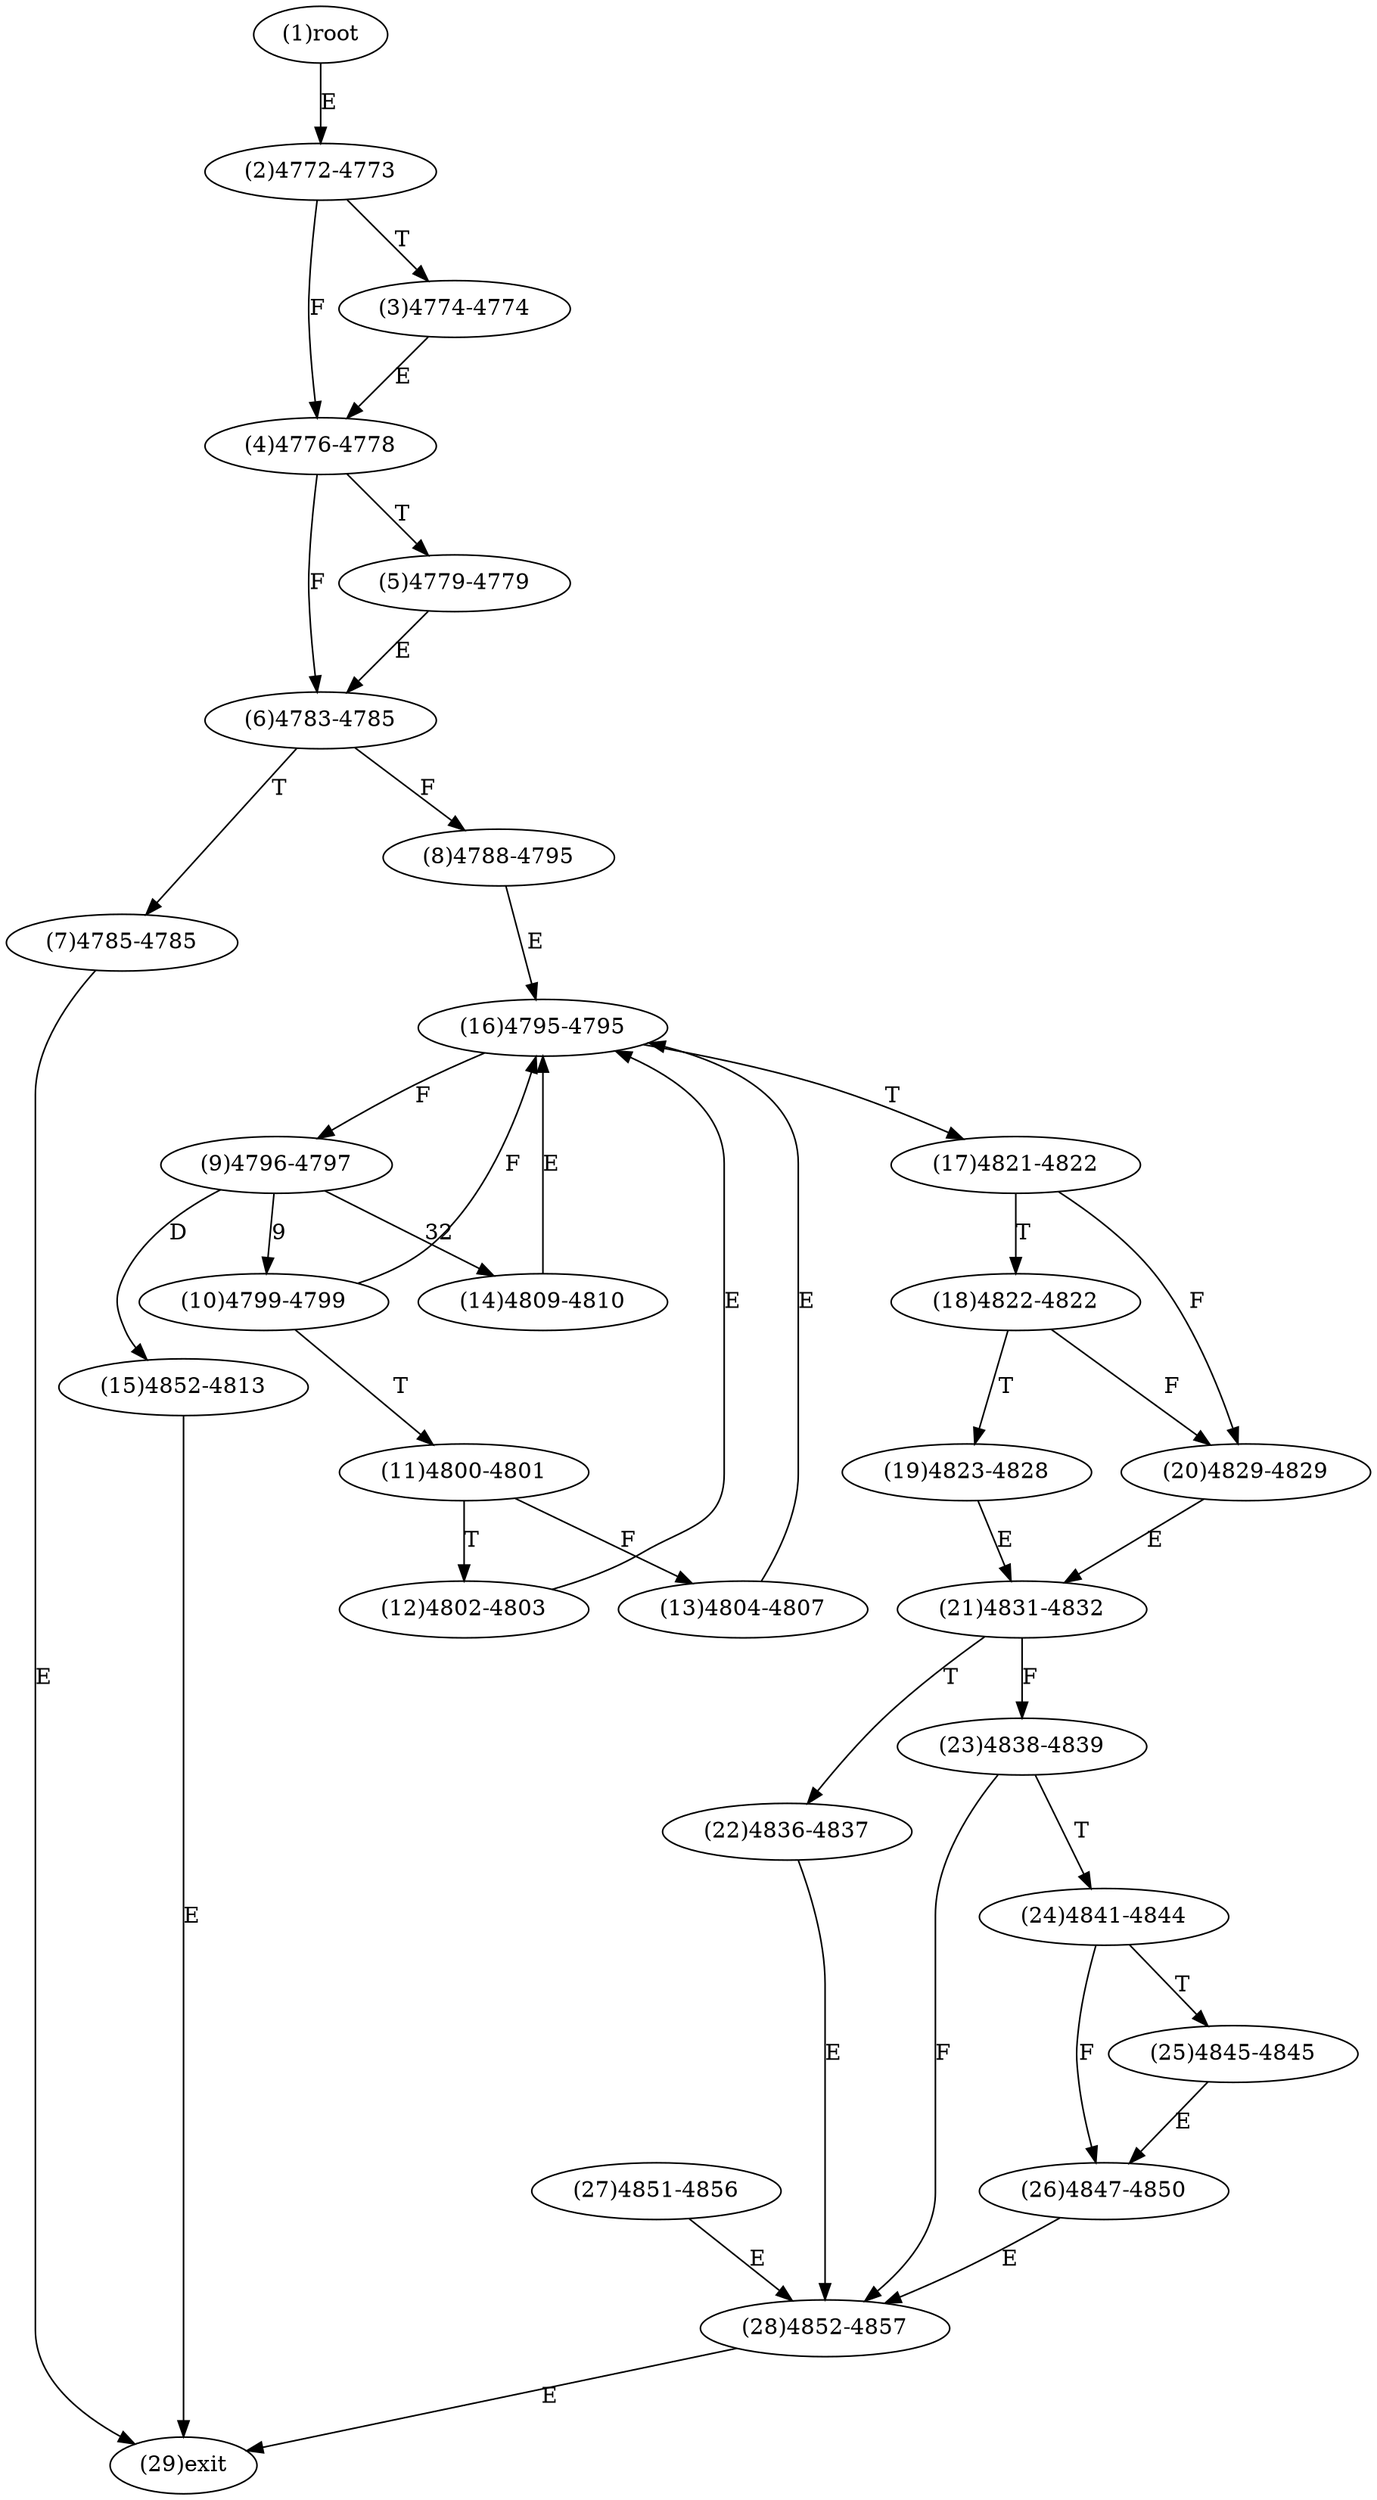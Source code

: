 digraph "" { 
1[ label="(1)root"];
2[ label="(2)4772-4773"];
3[ label="(3)4774-4774"];
4[ label="(4)4776-4778"];
5[ label="(5)4779-4779"];
6[ label="(6)4783-4785"];
7[ label="(7)4785-4785"];
8[ label="(8)4788-4795"];
9[ label="(9)4796-4797"];
10[ label="(10)4799-4799"];
11[ label="(11)4800-4801"];
12[ label="(12)4802-4803"];
13[ label="(13)4804-4807"];
14[ label="(14)4809-4810"];
15[ label="(15)4852-4813"];
17[ label="(17)4821-4822"];
16[ label="(16)4795-4795"];
19[ label="(19)4823-4828"];
18[ label="(18)4822-4822"];
21[ label="(21)4831-4832"];
20[ label="(20)4829-4829"];
23[ label="(23)4838-4839"];
22[ label="(22)4836-4837"];
25[ label="(25)4845-4845"];
24[ label="(24)4841-4844"];
27[ label="(27)4851-4856"];
26[ label="(26)4847-4850"];
29[ label="(29)exit"];
28[ label="(28)4852-4857"];
1->2[ label="E"];
2->4[ label="F"];
2->3[ label="T"];
3->4[ label="E"];
4->6[ label="F"];
4->5[ label="T"];
5->6[ label="E"];
6->8[ label="F"];
6->7[ label="T"];
7->29[ label="E"];
8->16[ label="E"];
9->10[ label="9"];
9->14[ label="32"];
9->15[ label="D"];
10->16[ label="F"];
10->11[ label="T"];
11->13[ label="F"];
11->12[ label="T"];
12->16[ label="E"];
13->16[ label="E"];
14->16[ label="E"];
15->29[ label="E"];
16->9[ label="F"];
16->17[ label="T"];
17->20[ label="F"];
17->18[ label="T"];
18->20[ label="F"];
18->19[ label="T"];
19->21[ label="E"];
20->21[ label="E"];
21->23[ label="F"];
21->22[ label="T"];
22->28[ label="E"];
23->28[ label="F"];
23->24[ label="T"];
24->26[ label="F"];
24->25[ label="T"];
25->26[ label="E"];
26->28[ label="E"];
27->28[ label="E"];
28->29[ label="E"];
}